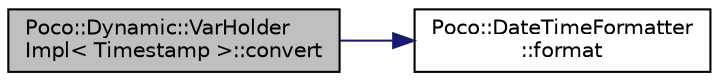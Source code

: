 digraph "Poco::Dynamic::VarHolderImpl&lt; Timestamp &gt;::convert"
{
 // LATEX_PDF_SIZE
  edge [fontname="Helvetica",fontsize="10",labelfontname="Helvetica",labelfontsize="10"];
  node [fontname="Helvetica",fontsize="10",shape=record];
  rankdir="LR";
  Node1 [label="Poco::Dynamic::VarHolder\lImpl\< Timestamp \>::convert",height=0.2,width=0.4,color="black", fillcolor="grey75", style="filled", fontcolor="black",tooltip=" "];
  Node1 -> Node2 [color="midnightblue",fontsize="10",style="solid",fontname="Helvetica"];
  Node2 [label="Poco::DateTimeFormatter\l::format",height=0.2,width=0.4,color="black", fillcolor="white", style="filled",URL="$classPoco_1_1DateTimeFormatter.html#a0d95acbf4a5bc6e7c370a16da6fd1a06",tooltip=" "];
}
